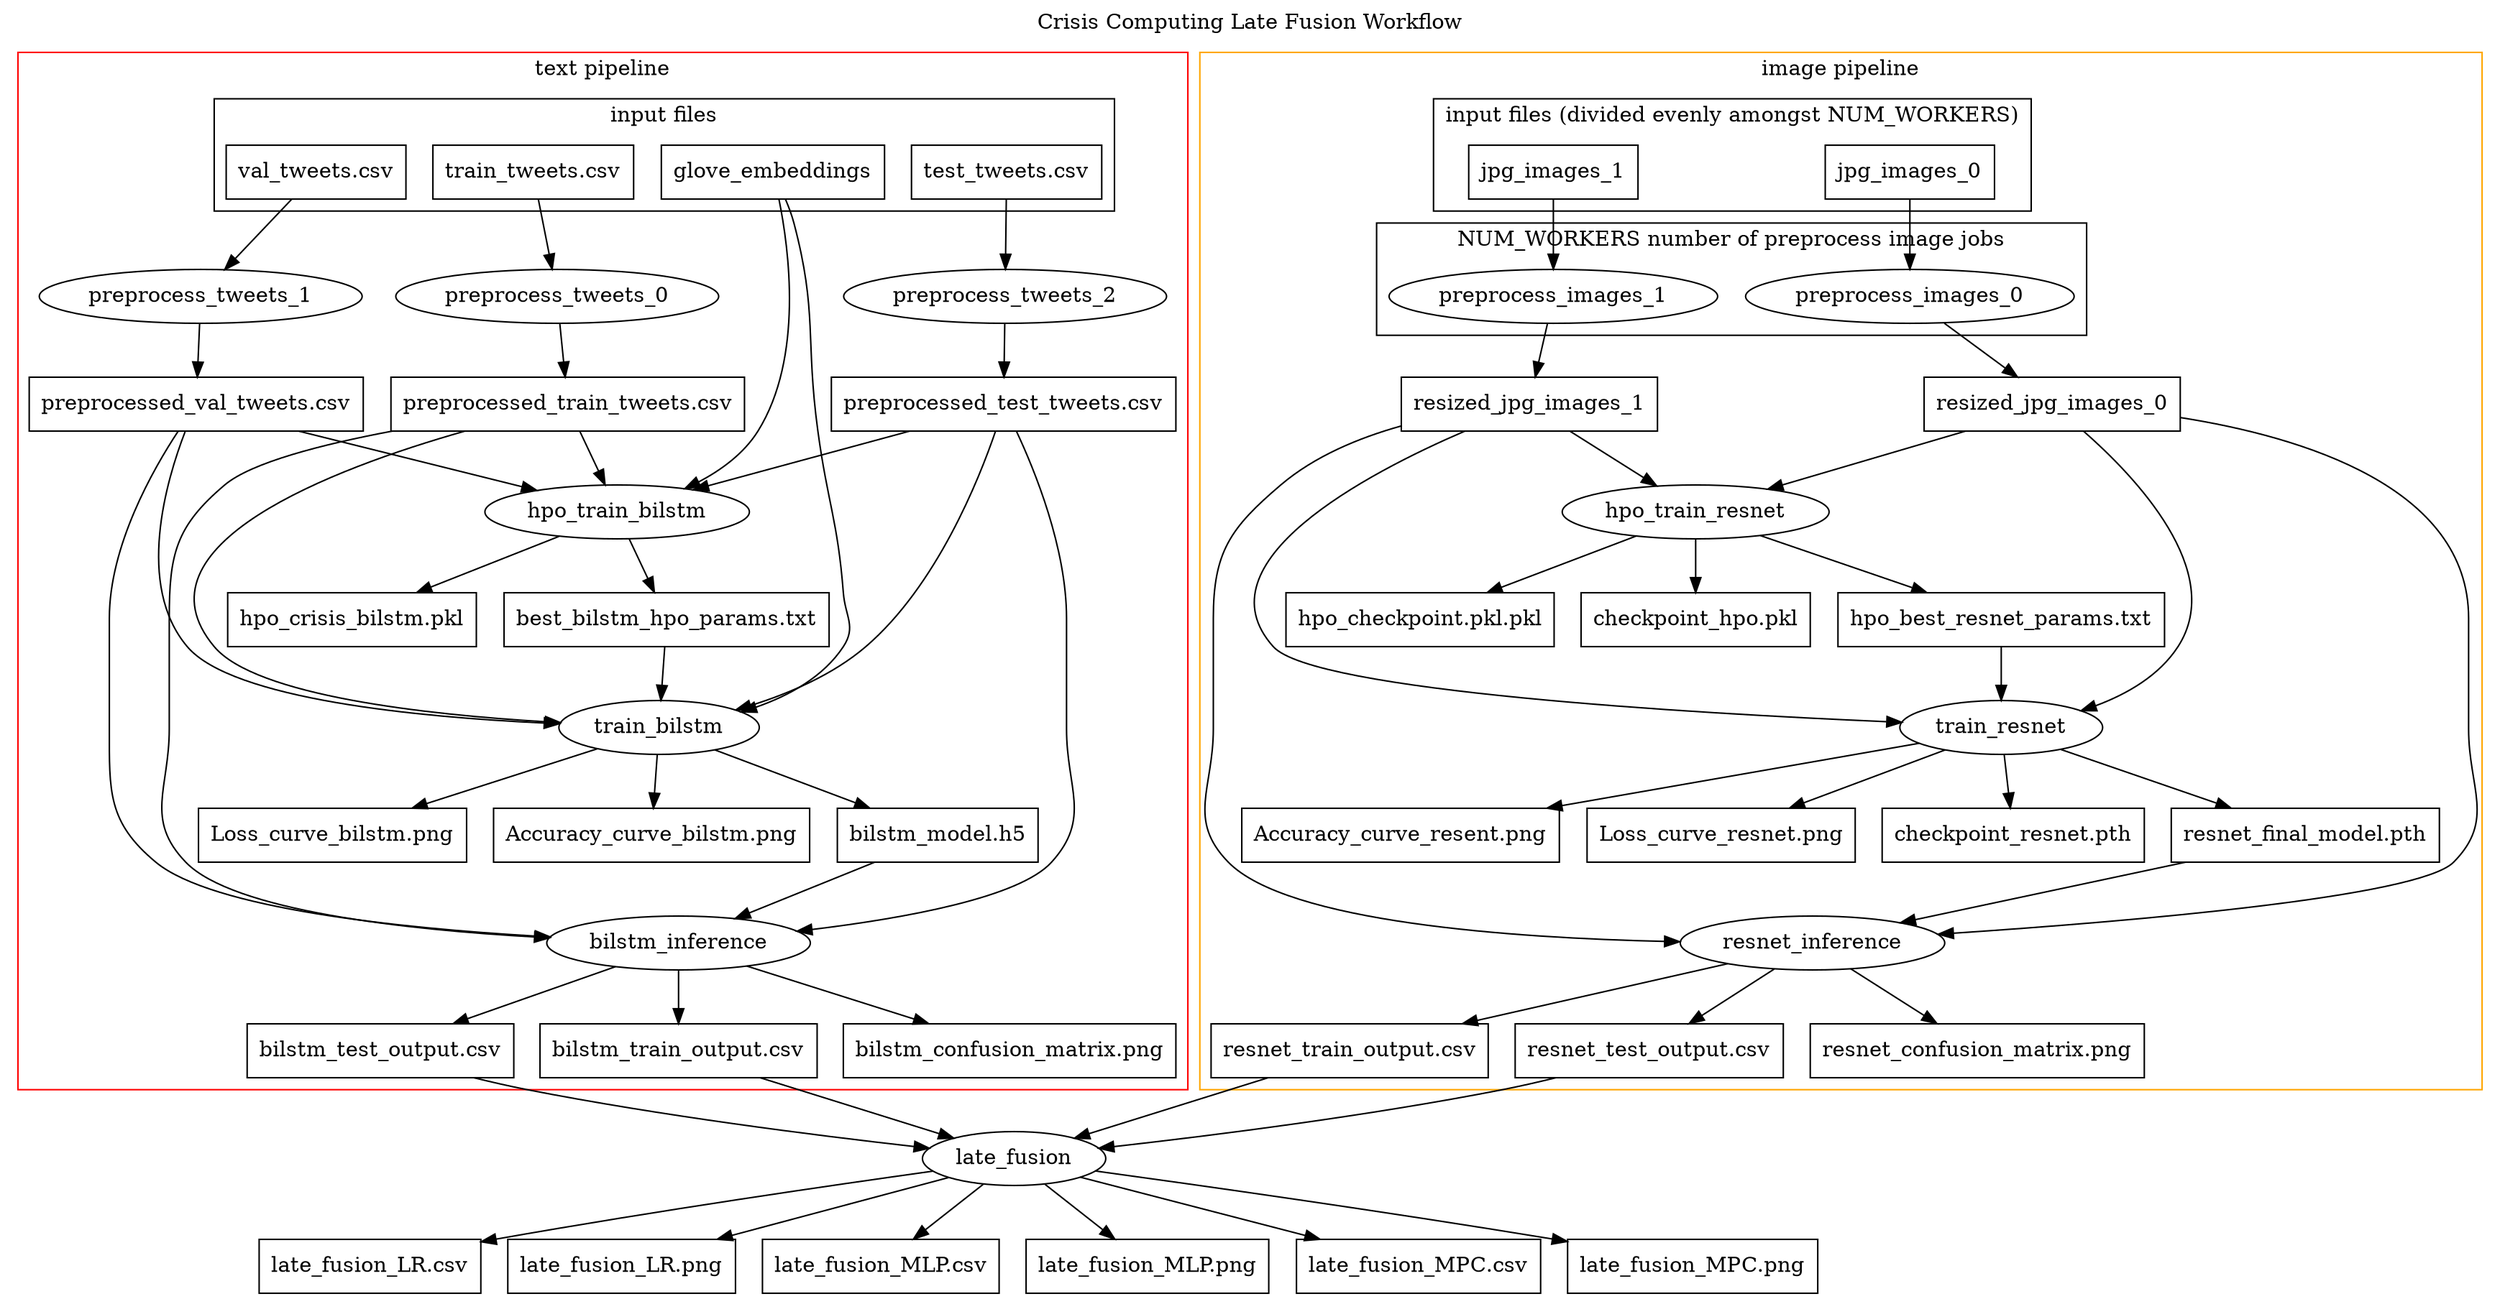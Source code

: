 digraph G {

    subgraph cluster_text_pipeline {
       "train_tweets.csv" [shape=box]
       "val_tweets.csv" [shape=box]
       "test_tweets.csv" [shape=box]

       "train_tweets.csv" -> preprocess_tweets_0
       "val_tweets.csv" -> preprocess_tweets_1
       "test_tweets.csv" -> preprocess_tweets_2

       "preprocessed_train_tweets.csv" [shape=box]
       "preprocessed_val_tweets.csv" [shape=box]
       "preprocessed_test_tweets.csv" [shape=box]

       preprocess_tweets_0 -> "preprocessed_train_tweets.csv"
       preprocess_tweets_1 -> "preprocessed_val_tweets.csv"
       preprocess_tweets_2 -> "preprocessed_test_tweets.csv"

       glove_embeddings [shape=box]

       glove_embeddings -> hpo_train_bilstm
       "preprocessed_train_tweets.csv" -> hpo_train_bilstm
       "preprocessed_val_tweets.csv" -> hpo_train_bilstm
       "preprocessed_test_tweets.csv" -> hpo_train_bilstm

       "best_bilstm_hpo_params.txt" [shape=box]
       "hpo_crisis_bilstm.pkl" [shape=box]

       hpo_train_bilstm -> "best_bilstm_hpo_params.txt"
       hpo_train_bilstm -> "hpo_crisis_bilstm.pkl"

       "best_bilstm_hpo_params.txt" -> train_bilstm
       glove_embeddings -> train_bilstm
       "preprocessed_train_tweets.csv" -> train_bilstm
       "preprocessed_val_tweets.csv" -> train_bilstm
       "preprocessed_test_tweets.csv" -> train_bilstm

       "Loss_curve_bilstm.png" [shape=box]
       "Accuracy_curve_bilstm.png" [shape=box]
       "bilstm_model.h5" [shape=box]

       train_bilstm -> "Loss_curve_bilstm.png"
       train_bilstm -> "Accuracy_curve_bilstm.png"
       train_bilstm -> "bilstm_model.h5"

       "bilstm_test_output.csv" [shape=box]
       "bilstm_train_output.csv" [shape=box]
       "bilstm_confusion_matrix.png" [shape=box]

       "preprocessed_train_tweets.csv" -> bilstm_inference
       "preprocessed_val_tweets.csv" -> bilstm_inference
       "preprocessed_test_tweets.csv" -> bilstm_inference
       "bilstm_model.h5" -> bilstm_inference

       bilstm_inference -> "bilstm_test_output.csv"
       bilstm_inference -> "bilstm_train_output.csv"
       bilstm_inference -> "bilstm_confusion_matrix.png"



       subgraph cluster_text_pipeline_input_files {
           "train_tweets.csv"
           "val_tweets.csv"
           "test_tweets.csv"
           glove_embeddings
           
           label="input files"
       }

       color=red
       label="text pipeline"
    }

    subgraph cluster_image_pipeline {
        
        subgraph cluster_image_pipeline_input_files {
            jpg_images_0 [shape=box]
            jpg_images_1 [shape=box]
            
            label="input files (divided evenly amongst NUM_WORKERS)"
        }
        
        subgraph cluster_preprocess_images {
            preprocess_images_0
            preprocess_images_1
            
            label="NUM_WORKERS number of preprocess image jobs"
        }

        jpg_images_0 -> preprocess_images_0
        jpg_images_1 -> preprocess_images_1
        
        resized_jpg_images_0 [shape=box]
        resized_jpg_images_1 [shape=box]
        
        preprocess_images_0 -> resized_jpg_images_0
        preprocess_images_1 -> resized_jpg_images_1
        
        resized_jpg_images_0 -> hpo_train_resnet
        resized_jpg_images_1 -> hpo_train_resnet
        
        "hpo_best_resnet_params.txt" [shape=box]
        "hpo_checkpoint.pkl.pkl" [shape=box]
        "checkpoint_hpo.pkl" [shape=box]
        
        hpo_train_resnet -> "hpo_best_resnet_params.txt"
        hpo_train_resnet -> "hpo_checkpoint.pkl.pkl"
        hpo_train_resnet -> "checkpoint_hpo.pkl"
        
        "hpo_best_resnet_params.txt" -> train_resnet
        resized_jpg_images_0 -> train_resnet
        resized_jpg_images_1 -> train_resnet
        
        "resnet_final_model.pth" [shape=box]
        "Accuracy_curve_resent.png" [shape=box]
        "Loss_curve_resnet.png" [shape=box]
        "checkpoint_resnet.pth" [shape=box]
        
        train_resnet -> "resnet_final_model.pth"
        train_resnet -> "Accuracy_curve_resent.png"
        train_resnet -> "Loss_curve_resnet.png"
        train_resnet -> "checkpoint_resnet.pth"
        
        "resnet_final_model.pth" -> resnet_inference
        resized_jpg_images_0 -> resnet_inference
        resized_jpg_images_1 -> resnet_inference 
        
        "resnet_test_output.csv" [shape=box]
        "resnet_train_output.csv" [shape=box]
        "resnet_confusion_matrix.png" [shape=box]

        resnet_inference -> "resnet_test_output.csv"
        resnet_inference -> "resnet_train_output.csv"
        resnet_inference -> "resnet_confusion_matrix.png"
        
        color=orange
        label="image pipeline"
    }
    
    "resnet_test_output.csv" -> late_fusion
    "resnet_train_output.csv" -> late_fusion
    
   "bilstm_test_output.csv" -> late_fusion
   "bilstm_train_output.csv" -> late_fusion

   "late_fusion_LR.csv" [shape=box]
   "late_fusion_LR.png" [shape=box]
   "late_fusion_MLP.csv" [shape=box]
   "late_fusion_MLP.png" [shape=box]
   "late_fusion_MPC.csv" [shape=box]
   "late_fusion_MPC.png" [shape=box]

   late_fusion -> "late_fusion_LR.csv"
   late_fusion -> "late_fusion_LR.png"
   late_fusion -> "late_fusion_MLP.csv"
   late_fusion -> "late_fusion_MLP.png"
   late_fusion -> "late_fusion_MPC.csv"
   late_fusion -> "late_fusion_MPC.png"
   
   label="Crisis Computing Late Fusion Workflow"
   labelloc="t"
   labelfontsize=20.0

}
